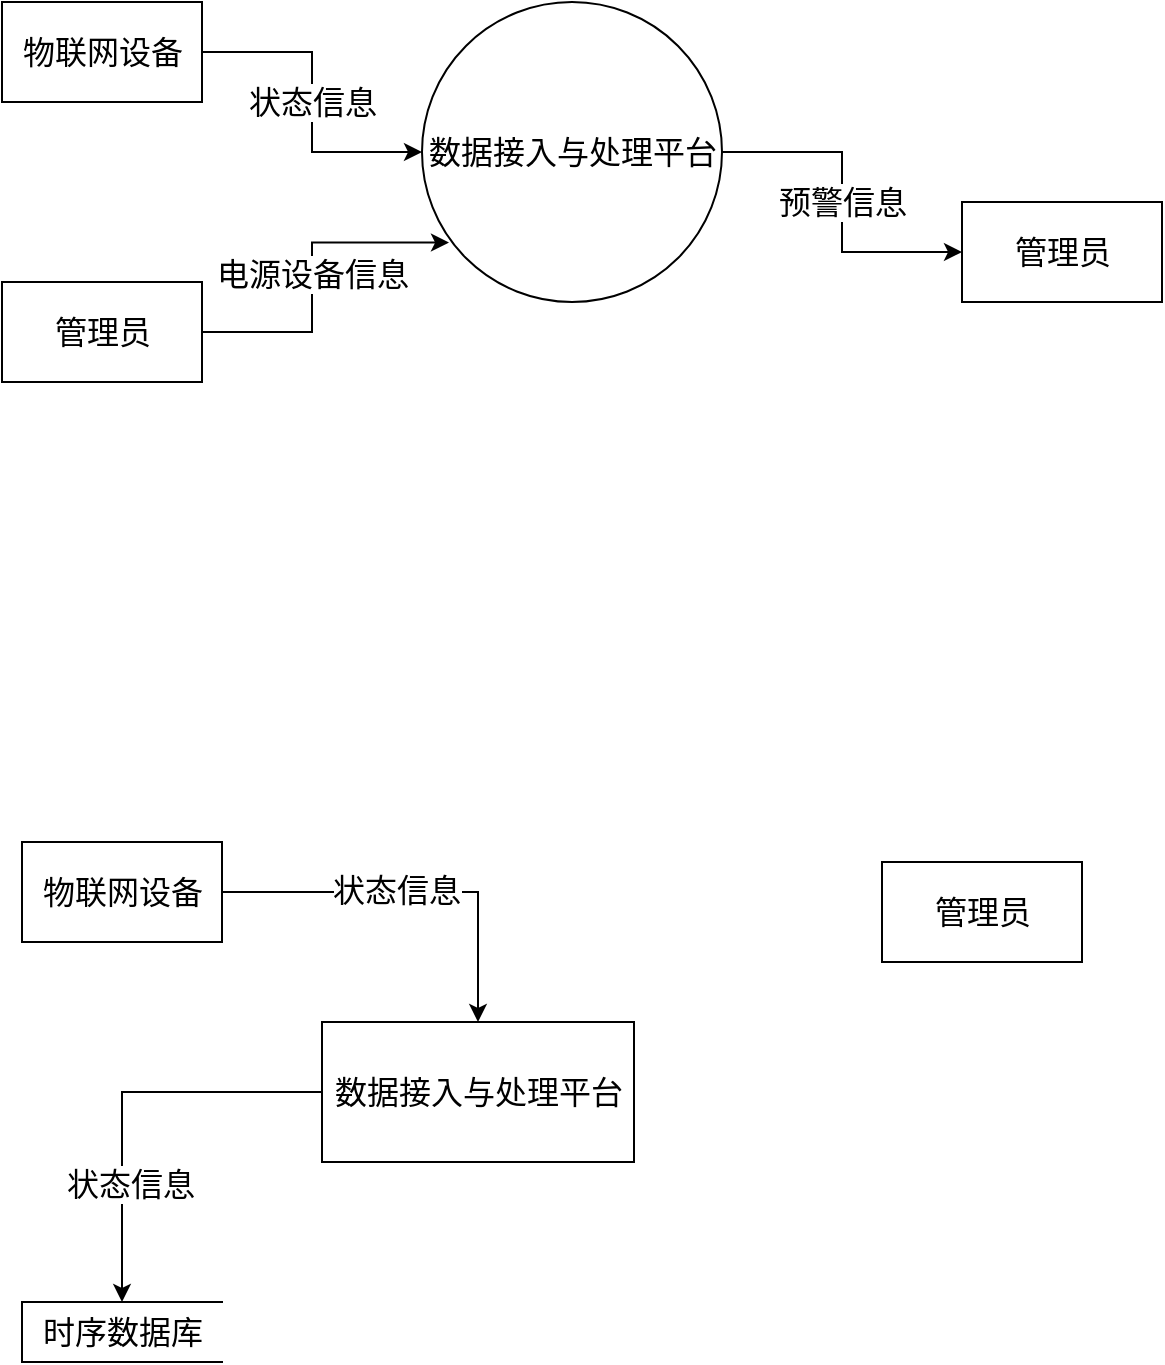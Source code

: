 <mxfile version="20.7.2" type="github">
  <diagram id="VBC7vewpeFsLBSjttpcB" name="第 1 页">
    <mxGraphModel dx="1114" dy="659" grid="1" gridSize="10" guides="1" tooltips="1" connect="1" arrows="1" fold="1" page="1" pageScale="1" pageWidth="827" pageHeight="1169" math="0" shadow="0">
      <root>
        <mxCell id="0" />
        <mxCell id="1" parent="0" />
        <mxCell id="QP8pEsGEZPD-JUabI3Ro-8" value="状态信息" style="edgeStyle=orthogonalEdgeStyle;rounded=0;orthogonalLoop=1;jettySize=auto;html=1;fontSize=16;" edge="1" parent="1" source="QP8pEsGEZPD-JUabI3Ro-6" target="QP8pEsGEZPD-JUabI3Ro-7">
          <mxGeometry relative="1" as="geometry" />
        </mxCell>
        <mxCell id="QP8pEsGEZPD-JUabI3Ro-6" value="物联网设备" style="html=1;dashed=0;whitespace=wrap;fontSize=16;" vertex="1" parent="1">
          <mxGeometry x="110" y="250" width="100" height="50" as="geometry" />
        </mxCell>
        <mxCell id="QP8pEsGEZPD-JUabI3Ro-12" value="预警信息" style="edgeStyle=orthogonalEdgeStyle;rounded=0;orthogonalLoop=1;jettySize=auto;html=1;exitX=1;exitY=0.5;exitDx=0;exitDy=0;entryX=0;entryY=0.5;entryDx=0;entryDy=0;fontSize=16;" edge="1" parent="1" source="QP8pEsGEZPD-JUabI3Ro-7" target="QP8pEsGEZPD-JUabI3Ro-11">
          <mxGeometry relative="1" as="geometry" />
        </mxCell>
        <mxCell id="QP8pEsGEZPD-JUabI3Ro-7" value="数据接入与处理平台" style="shape=ellipse;html=1;dashed=0;whitespace=wrap;perimeter=ellipsePerimeter;fontSize=16;" vertex="1" parent="1">
          <mxGeometry x="320" y="250" width="150" height="150" as="geometry" />
        </mxCell>
        <mxCell id="QP8pEsGEZPD-JUabI3Ro-10" value="电源设备信息" style="edgeStyle=orthogonalEdgeStyle;rounded=0;orthogonalLoop=1;jettySize=auto;html=1;exitX=1;exitY=0.5;exitDx=0;exitDy=0;entryX=0.09;entryY=0.802;entryDx=0;entryDy=0;entryPerimeter=0;fontSize=16;" edge="1" parent="1" source="QP8pEsGEZPD-JUabI3Ro-9" target="QP8pEsGEZPD-JUabI3Ro-7">
          <mxGeometry relative="1" as="geometry" />
        </mxCell>
        <mxCell id="QP8pEsGEZPD-JUabI3Ro-9" value="管理员" style="html=1;dashed=0;whitespace=wrap;fontSize=16;" vertex="1" parent="1">
          <mxGeometry x="110" y="390" width="100" height="50" as="geometry" />
        </mxCell>
        <mxCell id="QP8pEsGEZPD-JUabI3Ro-11" value="管理员" style="html=1;dashed=0;whitespace=wrap;fontSize=16;" vertex="1" parent="1">
          <mxGeometry x="590" y="350" width="100" height="50" as="geometry" />
        </mxCell>
        <mxCell id="QP8pEsGEZPD-JUabI3Ro-16" style="edgeStyle=orthogonalEdgeStyle;rounded=0;orthogonalLoop=1;jettySize=auto;html=1;exitX=1;exitY=0.5;exitDx=0;exitDy=0;fontSize=16;" edge="1" parent="1" source="QP8pEsGEZPD-JUabI3Ro-13" target="QP8pEsGEZPD-JUabI3Ro-15">
          <mxGeometry relative="1" as="geometry" />
        </mxCell>
        <mxCell id="QP8pEsGEZPD-JUabI3Ro-17" value="状态信息" style="edgeLabel;html=1;align=center;verticalAlign=middle;resizable=0;points=[];fontSize=16;" vertex="1" connectable="0" parent="QP8pEsGEZPD-JUabI3Ro-16">
          <mxGeometry x="-0.099" y="1" relative="1" as="geometry">
            <mxPoint as="offset" />
          </mxGeometry>
        </mxCell>
        <mxCell id="QP8pEsGEZPD-JUabI3Ro-13" value="物联网设备" style="html=1;dashed=0;whitespace=wrap;fontSize=16;" vertex="1" parent="1">
          <mxGeometry x="120" y="670" width="100" height="50" as="geometry" />
        </mxCell>
        <mxCell id="QP8pEsGEZPD-JUabI3Ro-19" style="edgeStyle=orthogonalEdgeStyle;rounded=0;orthogonalLoop=1;jettySize=auto;html=1;exitX=0;exitY=0.5;exitDx=0;exitDy=0;entryX=0.5;entryY=0;entryDx=0;entryDy=0;fontSize=16;" edge="1" parent="1" source="QP8pEsGEZPD-JUabI3Ro-15" target="QP8pEsGEZPD-JUabI3Ro-18">
          <mxGeometry relative="1" as="geometry" />
        </mxCell>
        <mxCell id="QP8pEsGEZPD-JUabI3Ro-20" value="状态信息" style="edgeLabel;html=1;align=center;verticalAlign=middle;resizable=0;points=[];fontSize=16;" vertex="1" connectable="0" parent="QP8pEsGEZPD-JUabI3Ro-19">
          <mxGeometry x="0.426" y="4" relative="1" as="geometry">
            <mxPoint as="offset" />
          </mxGeometry>
        </mxCell>
        <mxCell id="QP8pEsGEZPD-JUabI3Ro-15" value="数据接入与处理平台" style="html=1;dashed=0;whitespace=wrap;fontSize=16;" vertex="1" parent="1">
          <mxGeometry x="270" y="760" width="156" height="70" as="geometry" />
        </mxCell>
        <mxCell id="QP8pEsGEZPD-JUabI3Ro-18" value="时序数据库" style="html=1;dashed=0;whitespace=wrap;shape=partialRectangle;right=0;fontSize=16;" vertex="1" parent="1">
          <mxGeometry x="120" y="900" width="100" height="30" as="geometry" />
        </mxCell>
        <mxCell id="QP8pEsGEZPD-JUabI3Ro-21" value="管理员" style="html=1;dashed=0;whitespace=wrap;fontSize=16;" vertex="1" parent="1">
          <mxGeometry x="550" y="680" width="100" height="50" as="geometry" />
        </mxCell>
      </root>
    </mxGraphModel>
  </diagram>
</mxfile>
